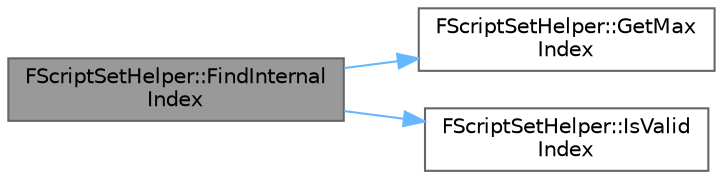 digraph "FScriptSetHelper::FindInternalIndex"
{
 // INTERACTIVE_SVG=YES
 // LATEX_PDF_SIZE
  bgcolor="transparent";
  edge [fontname=Helvetica,fontsize=10,labelfontname=Helvetica,labelfontsize=10];
  node [fontname=Helvetica,fontsize=10,shape=box,height=0.2,width=0.4];
  rankdir="LR";
  Node1 [id="Node000001",label="FScriptSetHelper::FindInternal\lIndex",height=0.2,width=0.4,color="gray40", fillcolor="grey60", style="filled", fontcolor="black",tooltip="Sets have gaps in their indices, so this function translates a logical index (ie."];
  Node1 -> Node2 [id="edge1_Node000001_Node000002",color="steelblue1",style="solid",tooltip=" "];
  Node2 [id="Node000002",label="FScriptSetHelper::GetMax\lIndex",height=0.2,width=0.4,color="grey40", fillcolor="white", style="filled",URL="$df/d52/classFScriptSetHelper.html#a92235702efc964d84a31aaf9039357c5",tooltip="Returns the (non-inclusive) maximum index of elements in the set."];
  Node1 -> Node3 [id="edge2_Node000001_Node000003",color="steelblue1",style="solid",tooltip=" "];
  Node3 [id="Node000003",label="FScriptSetHelper::IsValid\lIndex",height=0.2,width=0.4,color="grey40", fillcolor="white", style="filled",URL="$df/d52/classFScriptSetHelper.html#a07335065c307a91d2b43e64b82a94f95",tooltip="Index range check."];
}
